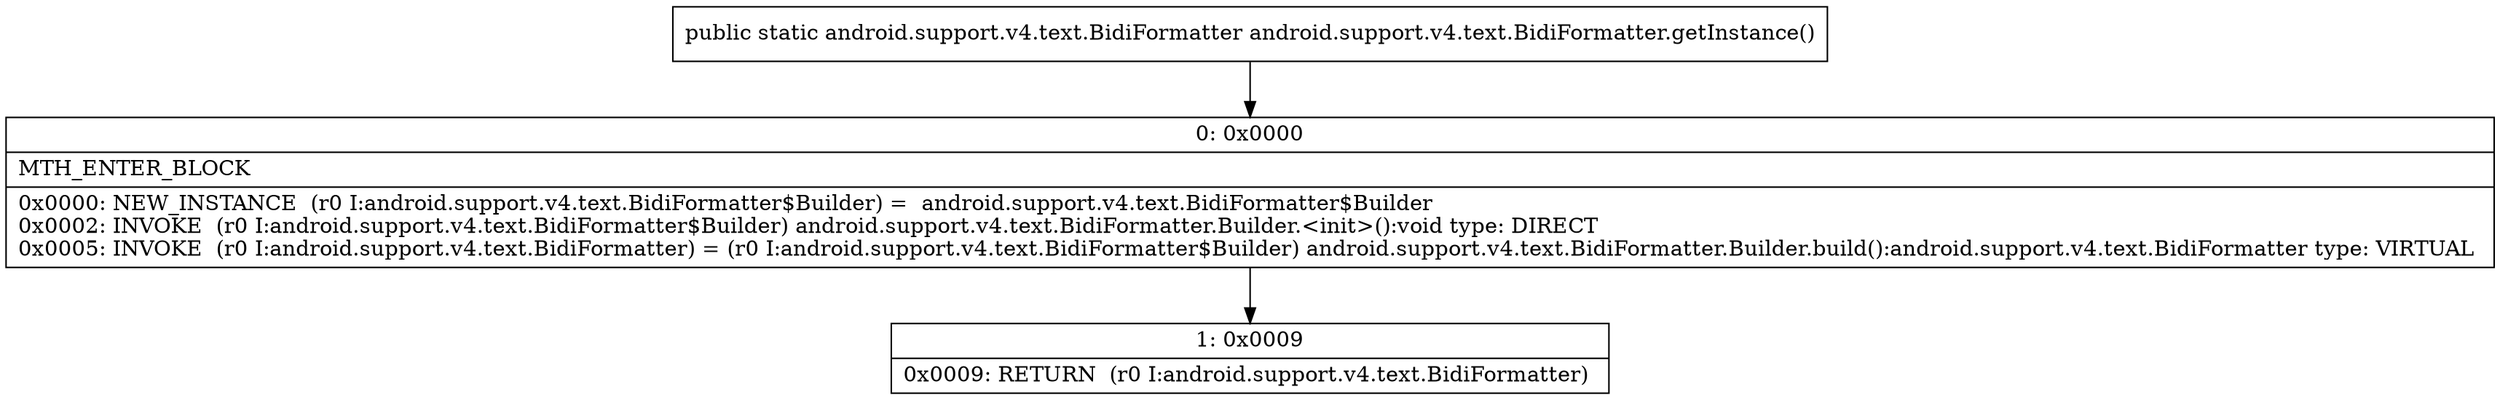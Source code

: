 digraph "CFG forandroid.support.v4.text.BidiFormatter.getInstance()Landroid\/support\/v4\/text\/BidiFormatter;" {
Node_0 [shape=record,label="{0\:\ 0x0000|MTH_ENTER_BLOCK\l|0x0000: NEW_INSTANCE  (r0 I:android.support.v4.text.BidiFormatter$Builder) =  android.support.v4.text.BidiFormatter$Builder \l0x0002: INVOKE  (r0 I:android.support.v4.text.BidiFormatter$Builder) android.support.v4.text.BidiFormatter.Builder.\<init\>():void type: DIRECT \l0x0005: INVOKE  (r0 I:android.support.v4.text.BidiFormatter) = (r0 I:android.support.v4.text.BidiFormatter$Builder) android.support.v4.text.BidiFormatter.Builder.build():android.support.v4.text.BidiFormatter type: VIRTUAL \l}"];
Node_1 [shape=record,label="{1\:\ 0x0009|0x0009: RETURN  (r0 I:android.support.v4.text.BidiFormatter) \l}"];
MethodNode[shape=record,label="{public static android.support.v4.text.BidiFormatter android.support.v4.text.BidiFormatter.getInstance() }"];
MethodNode -> Node_0;
Node_0 -> Node_1;
}

